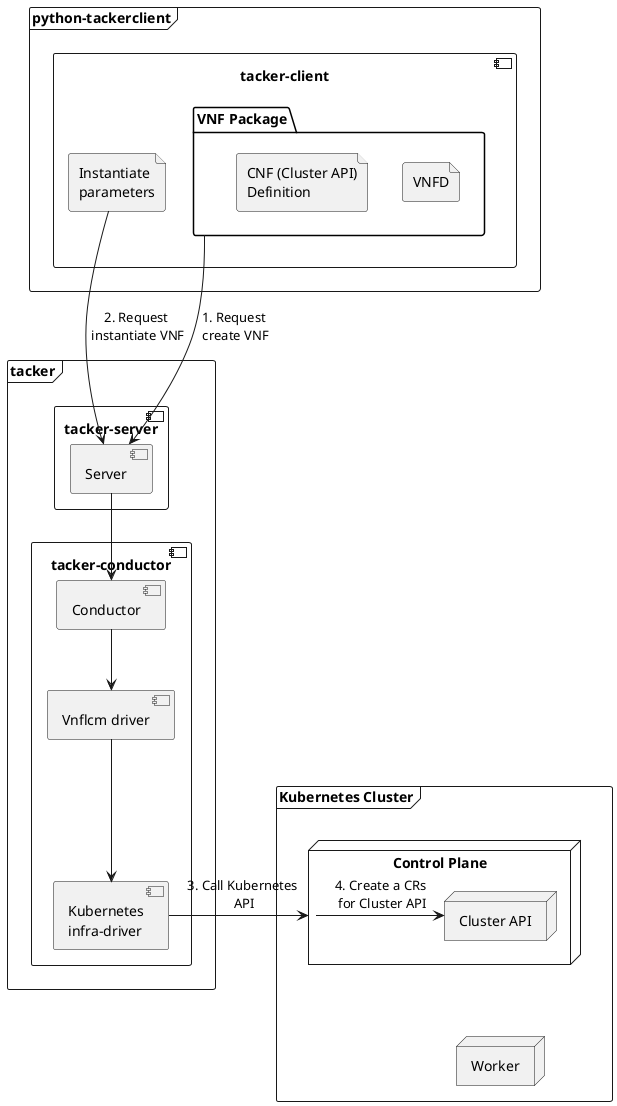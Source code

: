 @startuml

frame "python-tackerclient" {
    component "tacker-client" as client {
        package "VNF Package" as vnfpkg {
            file "VNFD" as vnfd
            file "CNF (Cluster API)\nDefinition" as cnfd
        }
        file "Instantiate\nparameters" as inst_param
    }
}

frame "tacker" {
    component "tacker-server" {
        component "Server" as serv
    }
    component "tacker-conductor" {
        component "Conductor" as cond
        component "Vnflcm driver" as vld
        component "Kubernetes\ninfra-driver" as infra
    }
}

frame "Kubernetes Cluster" as k8s {
    node "Control Plane" as k8s_m {
        node "Cluster API" as capi
    }
    node "Worker" as k8s_w
}

'# Relationships
vnfpkg --> serv: 1. Request\n create VNF
inst_param --> serv: 2. Request\n instantiate VNF
serv --> cond
cond --> vld
vld --> infra
infra -right-> k8s_m: 3. Call Kubernetes\n API
k8s_m -> capi: 4. Create a CRs\n for Cluster API

capi -[hidden]-> k8s_w

@enduml